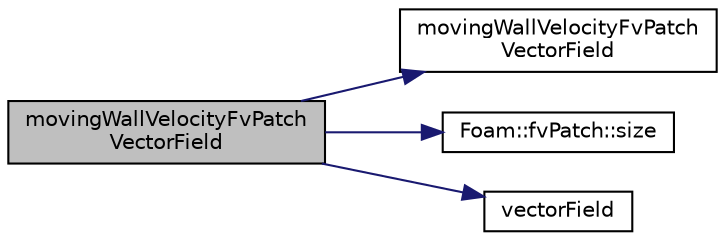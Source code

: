 digraph "movingWallVelocityFvPatchVectorField"
{
  bgcolor="transparent";
  edge [fontname="Helvetica",fontsize="10",labelfontname="Helvetica",labelfontsize="10"];
  node [fontname="Helvetica",fontsize="10",shape=record];
  rankdir="LR";
  Node1 [label="movingWallVelocityFvPatch\lVectorField",height=0.2,width=0.4,color="black", fillcolor="grey75", style="filled", fontcolor="black"];
  Node1 -> Node2 [color="midnightblue",fontsize="10",style="solid",fontname="Helvetica"];
  Node2 [label="movingWallVelocityFvPatch\lVectorField",height=0.2,width=0.4,color="black",URL="$a01541.html#a27df9c927b83ad2b4d0980b06c801313",tooltip="Construct from patch and internal field. "];
  Node1 -> Node3 [color="midnightblue",fontsize="10",style="solid",fontname="Helvetica"];
  Node3 [label="Foam::fvPatch::size",height=0.2,width=0.4,color="black",URL="$a00887.html#aefe0792b5b0175e6022a92a906fdf053",tooltip="Return size. "];
  Node1 -> Node4 [color="midnightblue",fontsize="10",style="solid",fontname="Helvetica"];
  Node4 [label="vectorField",height=0.2,width=0.4,color="black",URL="$a04331.html#a26449ea948f1206dbb29e1bc6e5c7c64"];
}

